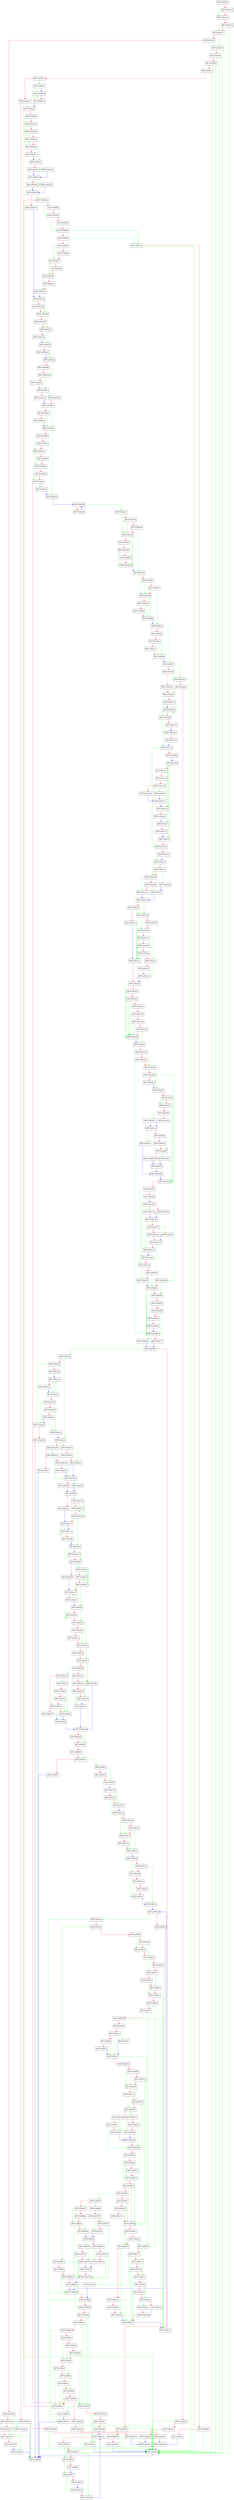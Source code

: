 digraph pefile_scan_mp {
  node [shape="box"];
  graph [splines=ortho];
  BB75a58d0d0 -> BB75a58d11d [color="green"];
  BB75a58d0d0 -> BB75a58d118 [color="red"];
  BB75a58d118 -> BB75a58d11d [color="red"];
  BB75a58d11d -> BB75a58d13c [color="green"];
  BB75a58d11d -> BB75a58d12e [color="red"];
  BB75a58d12e -> BB75a58fa9b [color="green"];
  BB75a58d12e -> BB75a58d13c [color="red"];
  BB75a58d13c -> BB75a58d1b2 [color="green"];
  BB75a58d13c -> BB75a58d14f [color="red"];
  BB75a58d14f -> BB75a58d1b2 [color="green"];
  BB75a58d14f -> BB75a58d15d [color="red"];
  BB75a58d15d -> BB75a58d1a8 [color="green"];
  BB75a58d15d -> BB75a58d165 [color="red"];
  BB75a58d165 -> BB75a58d1a8 [color="green"];
  BB75a58d165 -> BB75a58d171 [color="red"];
  BB75a58d171 -> BB75a58d19e [color="green"];
  BB75a58d171 -> BB75a58d189 [color="red"];
  BB75a58d189 -> BB75a58fa9d [color="green"];
  BB75a58d189 -> BB75a58d199 [color="red"];
  BB75a58d199 -> BB75a58d19e [color="blue"];
  BB75a58d19e -> BB75a58fa9d [color="blue"];
  BB75a58d1a8 -> BB75a58fa9d [color="blue"];
  BB75a58d1b2 -> BB75a58fa9b [color="green"];
  BB75a58d1b2 -> BB75a58d1f8 [color="red"];
  BB75a58d1f8 -> BB75a58fa9b [color="green"];
  BB75a58d1f8 -> BB75a58d20c [color="red"];
  BB75a58d20c -> BB75a58fa9b [color="green"];
  BB75a58d20c -> BB75a58d21c [color="red"];
  BB75a58d21c -> BB75a58fa9b [color="green"];
  BB75a58d21c -> BB75a58d22c [color="red"];
  BB75a58d22c -> BB75a58d281 [color="green"];
  BB75a58d22c -> BB75a58d237 [color="red"];
  BB75a58d237 -> BB75a58d2ed [color="green"];
  BB75a58d237 -> BB75a58d258 [color="red"];
  BB75a58d258 -> BB75a58fa9b [color="green"];
  BB75a58d258 -> BB75a58d26f [color="red"];
  BB75a58d26f -> BB75a58fa9b [color="green"];
  BB75a58d26f -> BB75a58d279 [color="red"];
  BB75a58d279 -> BB75a58e2a0 [color="blue"];
  BB75a58d281 -> BB75a58d298 [color="blue"];
  BB75a58d298 -> BB75a58d298 [color="green"];
  BB75a58d298 -> BB75a58d2e2 [color="red"];
  BB75a58d2e2 -> BB75a58d2ed [color="blue"];
  BB75a58d2ed -> BB75a58fa9b [color="green"];
  BB75a58d2ed -> BB75a58d2ff [color="red"];
  BB75a58d2ff -> BB75a58d323 [color="green"];
  BB75a58d2ff -> BB75a58d31e [color="red"];
  BB75a58d31e -> BB75a58d323 [color="red"];
  BB75a58d323 -> BB75a58d3c6 [color="red"];
  BB75a58d3c6 -> BB75a58d3c6 [color="green"];
  BB75a58d3c6 -> BB75a58d3dc [color="red"];
  BB75a58d3dc -> BB75a58d521 [color="green"];
  BB75a58d3dc -> BB75a58d4b7 [color="red"];
  BB75a58d4b7 -> BB75a58d521 [color="blue"];
  BB75a58d521 -> BB75a58d54e [color="green"];
  BB75a58d521 -> BB75a58d547 [color="red"];
  BB75a58d547 -> BB75a58d56a [color="blue"];
  BB75a58d54e -> BB75a58d56a [color="blue"];
  BB75a58d56a -> BB75a58d58c [color="green"];
  BB75a58d56a -> BB75a58d585 [color="red"];
  BB75a58d585 -> BB75a58d5a8 [color="blue"];
  BB75a58d58c -> BB75a58d5a8 [color="blue"];
  BB75a58d5a8 -> BB75a58f92b [color="green"];
  BB75a58d5a8 -> BB75a58d738 [color="red"];
  BB75a58d738 -> BB75a58d73f [color="blue"];
  BB75a58d73f -> BB75a58d76b [color="green"];
  BB75a58d73f -> BB75a58d759 [color="red"];
  BB75a58d759 -> BB75a58d76b [color="red"];
  BB75a58d76b -> BB75a58d78a [color="green"];
  BB75a58d76b -> BB75a58d780 [color="red"];
  BB75a58d780 -> BB75a58d78a [color="red"];
  BB75a58d78a -> BB75a58d7f8 [color="green"];
  BB75a58d78a -> BB75a58d7ca [color="red"];
  BB75a58d7ca -> BB75a58d7f8 [color="blue"];
  BB75a58d7f8 -> BB75a58d8ed [color="green"];
  BB75a58d7f8 -> BB75a58d8e1 [color="red"];
  BB75a58d8e1 -> BB75a58d8ed [color="blue"];
  BB75a58d8ed -> BB75a58dba0 [color="green"];
  BB75a58d8ed -> BB75a58db9b [color="red"];
  BB75a58db9b -> BB75a58dba0 [color="red"];
  BB75a58dba0 -> BB75a58dbf3 [color="green"];
  BB75a58dba0 -> BB75a58dbee [color="red"];
  BB75a58dbee -> BB75a58dbf3 [color="red"];
  BB75a58dbf3 -> BB75a58dd35 [color="green"];
  BB75a58dbf3 -> BB75a58dc24 [color="red"];
  BB75a58dc24 -> BB75a58dd66 [color="blue"];
  BB75a58dd35 -> BB75a58dd66 [color="red"];
  BB75a58dd66 -> BB75a58dda8 [color="green"];
  BB75a58dd66 -> BB75a58dd8d [color="red"];
  BB75a58dd8d -> BB75a58dda8 [color="green"];
  BB75a58dd8d -> BB75a58dd9c [color="red"];
  BB75a58dd9c -> BB75a58dda8 [color="blue"];
  BB75a58dda8 -> BB75a58de5b [color="green"];
  BB75a58dda8 -> BB75a58ddb5 [color="red"];
  BB75a58ddb5 -> BB75a58ddd2 [color="green"];
  BB75a58ddb5 -> BB75a58ddc1 [color="red"];
  BB75a58ddc1 -> BB75a58ddd2 [color="red"];
  BB75a58ddd2 -> BB75a58dde9 [color="green"];
  BB75a58ddd2 -> BB75a58dddf [color="red"];
  BB75a58dddf -> BB75a58dde9 [color="red"];
  BB75a58dde9 -> BB75a58ddfa [color="green"];
  BB75a58dde9 -> BB75a58ddf0 [color="red"];
  BB75a58ddf0 -> BB75a58ddfa [color="red"];
  BB75a58ddfa -> BB75a58de4a [color="green"];
  BB75a58ddfa -> BB75a58de0f [color="red"];
  BB75a58de0f -> BB75a58fa9b [color="green"];
  BB75a58de0f -> BB75a58de26 [color="red"];
  BB75a58de26 -> BB75a58fa9b [color="green"];
  BB75a58de26 -> BB75a58de30 [color="red"];
  BB75a58de30 -> BB75a58de35 [color="blue"];
  BB75a58de35 -> BB75a58fa9b [color="blue"];
  BB75a58de4a -> BB75a58de5b [color="blue"];
  BB75a58de5b -> BB75a58de66 [color="blue"];
  BB75a58de66 -> BB75a58ded1 [color="green"];
  BB75a58de66 -> BB75a58de86 [color="red"];
  BB75a58de86 -> BB75a58de66 [color="blue"];
  BB75a58ded1 -> BB75a58deef [color="green"];
  BB75a58ded1 -> BB75a58dedd [color="red"];
  BB75a58dedd -> BB75a58deef [color="green"];
  BB75a58dedd -> BB75a58dee6 [color="red"];
  BB75a58dee6 -> BB75a58df3d [color="green"];
  BB75a58dee6 -> BB75a58deef [color="red"];
  BB75a58deef -> BB75a58df2d [color="green"];
  BB75a58deef -> BB75a58def8 [color="red"];
  BB75a58def8 -> BB75a58df2d [color="green"];
  BB75a58def8 -> BB75a58df04 [color="red"];
  BB75a58df04 -> BB75a58df2d [color="green"];
  BB75a58df04 -> BB75a58df0a [color="red"];
  BB75a58df0a -> BB75a58df2d [color="red"];
  BB75a58df2d -> BB75a58df3d [color="blue"];
  BB75a58df3d -> BB75a58df5b [color="green"];
  BB75a58df3d -> BB75a58df49 [color="red"];
  BB75a58df49 -> BB75a58df5b [color="green"];
  BB75a58df49 -> BB75a58df52 [color="red"];
  BB75a58df52 -> BB75a58dfa0 [color="green"];
  BB75a58df52 -> BB75a58df5b [color="red"];
  BB75a58df5b -> BB75a58df90 [color="green"];
  BB75a58df5b -> BB75a58df67 [color="red"];
  BB75a58df67 -> BB75a58df90 [color="green"];
  BB75a58df67 -> BB75a58df6d [color="red"];
  BB75a58df6d -> BB75a58df90 [color="red"];
  BB75a58df90 -> BB75a58dfa0 [color="blue"];
  BB75a58dfa0 -> BB75a58dff3 [color="green"];
  BB75a58dfa0 -> BB75a58dfb2 [color="red"];
  BB75a58dfb2 -> BB75a58dfe6 [color="green"];
  BB75a58dfb2 -> BB75a58dfbe [color="red"];
  BB75a58dfbe -> BB75a58dfe6 [color="green"];
  BB75a58dfbe -> BB75a58dfc4 [color="red"];
  BB75a58dfc4 -> BB75a58dfe6 [color="red"];
  BB75a58dfe6 -> BB75a58dff3 [color="blue"];
  BB75a58dff3 -> BB75a58e22f [color="green"];
  BB75a58dff3 -> BB75a58e01f [color="red"];
  BB75a58e01f -> BB75a58e22f [color="green"];
  BB75a58e01f -> BB75a58e03b [color="red"];
  BB75a58e03b -> BB75a58e059 [color="red"];
  BB75a58e059 -> BB75a58e0d8 [color="green"];
  BB75a58e059 -> BB75a58e07d [color="red"];
  BB75a58e07d -> BB75a58e092 [color="blue"];
  BB75a58e092 -> BB75a58e092 [color="green"];
  BB75a58e092 -> BB75a58e0d8 [color="red"];
  BB75a58e0d8 -> BB75a58e165 [color="green"];
  BB75a58e0d8 -> BB75a58e159 [color="red"];
  BB75a58e159 -> BB75a58e165 [color="blue"];
  BB75a58e165 -> BB75a58e17f [color="green"];
  BB75a58e165 -> BB75a58e173 [color="red"];
  BB75a58e173 -> BB75a58e17f [color="blue"];
  BB75a58e17f -> BB75a58e336 [color="green"];
  BB75a58e17f -> BB75a58e190 [color="red"];
  BB75a58e190 -> BB75a58e193 [color="blue"];
  BB75a58e193 -> BB75a58e2cb [color="green"];
  BB75a58e193 -> BB75a58e1be [color="red"];
  BB75a58e1be -> BB75a58e2cb [color="green"];
  BB75a58e1be -> BB75a58e1c9 [color="red"];
  BB75a58e1c9 -> BB75a58e2cb [color="green"];
  BB75a58e1c9 -> BB75a58e1e8 [color="red"];
  BB75a58e1e8 -> BB75a58e2b9 [color="green"];
  BB75a58e1e8 -> BB75a58e224 [color="red"];
  BB75a58e224 -> BB75a58e2c6 [color="blue"];
  BB75a58e22f -> BB75a58fa9b [color="green"];
  BB75a58e22f -> BB75a58e241 [color="red"];
  BB75a58e241 -> BB75a58e059 [color="green"];
  BB75a58e241 -> BB75a58e281 [color="red"];
  BB75a58e281 -> BB75a58fa9b [color="green"];
  BB75a58e281 -> BB75a58e291 [color="red"];
  BB75a58e291 -> BB75a58fa9b [color="green"];
  BB75a58e291 -> BB75a58e29b [color="red"];
  BB75a58e29b -> BB75a58e2a0 [color="blue"];
  BB75a58e2a0 -> BB75a58fa9b [color="blue"];
  BB75a58e2b9 -> BB75a58e2c6 [color="blue"];
  BB75a58e2c6 -> BB75a58e2cb [color="blue"];
  BB75a58e2cb -> BB75a58e2f7 [color="green"];
  BB75a58e2cb -> BB75a58e2eb [color="red"];
  BB75a58e2eb -> BB75a58e2f7 [color="blue"];
  BB75a58e2f7 -> BB75a58e31e [color="green"];
  BB75a58e2f7 -> BB75a58e312 [color="red"];
  BB75a58e312 -> BB75a58e31e [color="blue"];
  BB75a58e31e -> BB75a58e193 [color="green"];
  BB75a58e31e -> BB75a58e336 [color="red"];
  BB75a58e336 -> BB75a58e357 [color="green"];
  BB75a58e336 -> BB75a58e351 [color="red"];
  BB75a58e351 -> BB75a58e357 [color="blue"];
  BB75a58e357 -> BB75a58e389 [color="green"];
  BB75a58e357 -> BB75a58e373 [color="red"];
  BB75a58e373 -> BB75a58e54b [color="green"];
  BB75a58e373 -> BB75a58e389 [color="red"];
  BB75a58e389 -> BB75a58e3a5 [color="green"];
  BB75a58e389 -> BB75a58e398 [color="red"];
  BB75a58e398 -> BB75a58e551 [color="green"];
  BB75a58e398 -> BB75a58e3a5 [color="red"];
  BB75a58e3a5 -> BB75a58e3a8 [color="blue"];
  BB75a58e3a8 -> BB75a58e559 [color="green"];
  BB75a58e3a8 -> BB75a58e3d4 [color="red"];
  BB75a58e3d4 -> BB75a58e559 [color="green"];
  BB75a58e3d4 -> BB75a58e3dc [color="red"];
  BB75a58e3dc -> BB75a58e3e1 [color="blue"];
  BB75a58e3e1 -> BB75a58e414 [color="red"];
  BB75a58e414 -> BB75a58e45f [color="green"];
  BB75a58e414 -> BB75a58e421 [color="red"];
  BB75a58e421 -> BB75a58e45f [color="green"];
  BB75a58e421 -> BB75a58e42c [color="red"];
  BB75a58e42c -> BB75a58e45f [color="green"];
  BB75a58e42c -> BB75a58e433 [color="red"];
  BB75a58e433 -> BB75a58e45f [color="green"];
  BB75a58e433 -> BB75a58e438 [color="red"];
  BB75a58e438 -> BB75a58e45f [color="green"];
  BB75a58e438 -> BB75a58e440 [color="red"];
  BB75a58e440 -> BB75a58e45f [color="green"];
  BB75a58e440 -> BB75a58e449 [color="red"];
  BB75a58e449 -> BB75a58e464 [color="green"];
  BB75a58e449 -> BB75a58e45f [color="red"];
  BB75a58e45f -> BB75a58e464 [color="blue"];
  BB75a58e464 -> BB75a58e8b0 [color="green"];
  BB75a58e464 -> BB75a58e478 [color="red"];
  BB75a58e478 -> BB75a58e48b [color="green"];
  BB75a58e478 -> BB75a58e481 [color="red"];
  BB75a58e481 -> BB75a58e48b [color="red"];
  BB75a58e48b -> BB75a58e4ea [color="green"];
  BB75a58e48b -> BB75a58e4b9 [color="red"];
  BB75a58e4b9 -> BB75a58e6d5 [color="green"];
  BB75a58e4b9 -> BB75a58e4e6 [color="red"];
  BB75a58e4e6 -> BB75a58e4ea [color="blue"];
  BB75a58e4ea -> BB75a58e504 [color="green"];
  BB75a58e4ea -> BB75a58e4f3 [color="red"];
  BB75a58e4f3 -> BB75a58e6d5 [color="green"];
  BB75a58e4f3 -> BB75a58e504 [color="red"];
  BB75a58e504 -> BB75a58e6d5 [color="green"];
  BB75a58e504 -> BB75a58e50f [color="red"];
  BB75a58e50f -> BB75a58e5db [color="green"];
  BB75a58e50f -> BB75a58e53e [color="red"];
  BB75a58e53e -> BB75a58e5e6 [color="blue"];
  BB75a58e54b -> BB75a58e551 [color="blue"];
  BB75a58e551 -> BB75a58e3a8 [color="blue"];
  BB75a58e559 -> BB75a58e56f [color="green"];
  BB75a58e559 -> BB75a58e567 [color="red"];
  BB75a58e567 -> BB75a58e3e1 [color="green"];
  BB75a58e567 -> BB75a58e56f [color="red"];
  BB75a58e56f -> BB75a58e3e1 [color="green"];
  BB75a58e56f -> BB75a58e577 [color="red"];
  BB75a58e577 -> BB75a58e5ae [color="green"];
  BB75a58e577 -> BB75a58e596 [color="red"];
  BB75a58e596 -> BB75a58e3e1 [color="green"];
  BB75a58e596 -> BB75a58e5a2 [color="red"];
  BB75a58e5a2 -> BB75a58e3e1 [color="green"];
  BB75a58e5a2 -> BB75a58e5ae [color="red"];
  BB75a58e5ae -> BB75a58e5c1 [color="green"];
  BB75a58e5ae -> BB75a58e5b7 [color="red"];
  BB75a58e5b7 -> BB75a58e5c1 [color="red"];
  BB75a58e5c1 -> BB75a58e414 [color="blue"];
  BB75a58e5db -> BB75a58e5e6 [color="blue"];
  BB75a58e5e6 -> BB75a58e6cd [color="green"];
  BB75a58e5e6 -> BB75a58e5ff [color="red"];
  BB75a58e5ff -> BB75a58e640 [color="green"];
  BB75a58e5ff -> BB75a58e636 [color="red"];
  BB75a58e636 -> BB75a58e640 [color="red"];
  BB75a58e640 -> BB75a58e691 [color="green"];
  BB75a58e640 -> BB75a58e686 [color="red"];
  BB75a58e686 -> BB75a58e699 [color="blue"];
  BB75a58e691 -> BB75a58e699 [color="blue"];
  BB75a58e699 -> BB75a58e6d0 [color="blue"];
  BB75a58e6cd -> BB75a58e6d0 [color="blue"];
  BB75a58e6d0 -> BB75a58e6d5 [color="blue"];
  BB75a58e6d5 -> BB75a58e849 [color="green"];
  BB75a58e6d5 -> BB75a58e6e5 [color="red"];
  BB75a58e6e5 -> BB75a58e7c8 [color="green"];
  BB75a58e6e5 -> BB75a58e6f4 [color="red"];
  BB75a58e6f4 -> BB75a58e6f7 [color="blue"];
  BB75a58e6f7 -> BB75a58e735 [color="green"];
  BB75a58e6f7 -> BB75a58e723 [color="red"];
  BB75a58e723 -> BB75a58e74b [color="blue"];
  BB75a58e735 -> BB75a58e74b [color="blue"];
  BB75a58e74b -> BB75a58e7ac [color="green"];
  BB75a58e74b -> BB75a58e75a [color="red"];
  BB75a58e75a -> BB75a58e83a [color="green"];
  BB75a58e75a -> BB75a58e79e [color="red"];
  BB75a58e79e -> BB75a58e7a3 [color="red"];
  BB75a58e7a3 -> BB75a58e7af [color="green"];
  BB75a58e7a3 -> BB75a58e7ac [color="red"];
  BB75a58e7ac -> BB75a58e7af [color="blue"];
  BB75a58e7af -> BB75a58e6f7 [color="green"];
  BB75a58e7af -> BB75a58e7c8 [color="red"];
  BB75a58e7c8 -> BB75a58e835 [color="green"];
  BB75a58e7c8 -> BB75a58e802 [color="red"];
  BB75a58e802 -> BB75a58e86a [color="green"];
  BB75a58e802 -> BB75a58e835 [color="red"];
  BB75a58e835 -> BB75a58e86a [color="blue"];
  BB75a58e83a -> BB75a58e7a3 [color="blue"];
  BB75a58e849 -> BB75a58e86f [color="green"];
  BB75a58e849 -> BB75a58e86a [color="red"];
  BB75a58e86a -> BB75a58e8ab [color="green"];
  BB75a58e86a -> BB75a58e86f [color="red"];
  BB75a58e86f -> BB75a58e8b0 [color="green"];
  BB75a58e86f -> BB75a58e87d [color="red"];
  BB75a58e87d -> BB75a58e8b0 [color="green"];
  BB75a58e87d -> BB75a58e88b [color="red"];
  BB75a58e88b -> BB75a58e8b0 [color="green"];
  BB75a58e88b -> BB75a58e89e [color="red"];
  BB75a58e89e -> BB75a58e8ab [color="red"];
  BB75a58e8ab -> BB75a58e8b0 [color="blue"];
  BB75a58e8b0 -> BB75a58e990 [color="green"];
  BB75a58e8b0 -> BB75a58e971 [color="red"];
  BB75a58e971 -> BB75a58e996 [color="blue"];
  BB75a58e990 -> BB75a58e996 [color="blue"];
  BB75a58e996 -> BB75a58e9e2 [color="green"];
  BB75a58e996 -> BB75a58e9a4 [color="red"];
  BB75a58e9a4 -> BB75a58fa9b [color="green"];
  BB75a58e9a4 -> BB75a58e9bb [color="red"];
  BB75a58e9bb -> BB75a58fa9b [color="green"];
  BB75a58e9bb -> BB75a58e9c5 [color="red"];
  BB75a58e9c5 -> BB75a58fa9b [color="blue"];
  BB75a58e9e2 -> BB75a58eaaa [color="green"];
  BB75a58e9e2 -> BB75a58e9fe [color="red"];
  BB75a58e9fe -> BB75a58ea6c [color="green"];
  BB75a58e9fe -> BB75a58ea0d [color="red"];
  BB75a58ea0d -> BB75a58ea10 [color="blue"];
  BB75a58ea10 -> BB75a58ea2c [color="green"];
  BB75a58ea10 -> BB75a58ea1b [color="red"];
  BB75a58ea1b -> BB75a58ea2c [color="blue"];
  BB75a58ea2c -> BB75a58ea10 [color="green"];
  BB75a58ea2c -> BB75a58ea3f [color="red"];
  BB75a58ea3f -> BB75a58ea6c [color="green"];
  BB75a58ea3f -> BB75a58ea44 [color="red"];
  BB75a58ea44 -> BB75a58eaa5 [color="green"];
  BB75a58ea44 -> BB75a58ea67 [color="red"];
  BB75a58ea67 -> BB75a58ea6c [color="blue"];
  BB75a58ea6c -> BB75a58eaa5 [color="green"];
  BB75a58ea6c -> BB75a58ea94 [color="red"];
  BB75a58ea94 -> BB75a58fa9d [color="blue"];
  BB75a58eaa5 -> BB75a58eaaa [color="blue"];
  BB75a58eaaa -> BB75a58eb72 [color="green"];
  BB75a58eaaa -> BB75a58ead8 [color="red"];
  BB75a58ead8 -> BB75a58eb2d [color="green"];
  BB75a58ead8 -> BB75a58eb1b [color="red"];
  BB75a58eb1b -> BB75a58fa9d [color="blue"];
  BB75a58eb2d -> BB75a58eb98 [color="green"];
  BB75a58eb2d -> BB75a58eb40 [color="red"];
  BB75a58eb40 -> BB75a58eb98 [color="green"];
  BB75a58eb40 -> BB75a58eb46 [color="red"];
  BB75a58eb46 -> BB75a58eb98 [color="blue"];
  BB75a58eb72 -> BB75a58eb93 [color="green"];
  BB75a58eb72 -> BB75a58eb74 [color="red"];
  BB75a58eb74 -> BB75a58eb93 [color="red"];
  BB75a58eb93 -> BB75a58eb98 [color="blue"];
  BB75a58eb98 -> BB75a58ebef [color="green"];
  BB75a58eb98 -> BB75a58eba6 [color="red"];
  BB75a58eba6 -> BB75a58ebf5 [color="blue"];
  BB75a58ebef -> BB75a58ebf5 [color="blue"];
  BB75a58ebf5 -> BB75a58ec19 [color="green"];
  BB75a58ebf5 -> BB75a58ec0c [color="red"];
  BB75a58ec0c -> BB75a58ec73 [color="blue"];
  BB75a58ec19 -> BB75a58ec66 [color="green"];
  BB75a58ec19 -> BB75a58ec47 [color="red"];
  BB75a58ec47 -> BB75a58ec47 [color="green"];
  BB75a58ec47 -> BB75a58ec66 [color="red"];
  BB75a58ec66 -> BB75a58ed12 [color="green"];
  BB75a58ec66 -> BB75a58ec73 [color="red"];
  BB75a58ec73 -> BB75a58ec7a [color="blue"];
  BB75a58ec7a -> BB75a58ec7a [color="green"];
  BB75a58ec7a -> BB75a58ed0e [color="red"];
  BB75a58ed0e -> BB75a58ed12 [color="blue"];
  BB75a58ed12 -> BB75a58ed36 [color="green"];
  BB75a58ed12 -> BB75a58ed17 [color="red"];
  BB75a58ed17 -> BB75a58ed17 [color="green"];
  BB75a58ed17 -> BB75a58ed36 [color="red"];
  BB75a58ed36 -> BB75a58ed5d [color="green"];
  BB75a58ed36 -> BB75a58ed54 [color="red"];
  BB75a58ed54 -> BB75a58eda7 [color="blue"];
  BB75a58ed5d -> BB75a58ed9a [color="green"];
  BB75a58ed5d -> BB75a58ed7b [color="red"];
  BB75a58ed7b -> BB75a58ed7b [color="green"];
  BB75a58ed7b -> BB75a58ed9a [color="red"];
  BB75a58ed9a -> BB75a58ee40 [color="green"];
  BB75a58ed9a -> BB75a58eda7 [color="red"];
  BB75a58eda7 -> BB75a58eda7 [color="green"];
  BB75a58eda7 -> BB75a58ee3c [color="red"];
  BB75a58ee3c -> BB75a58ee40 [color="blue"];
  BB75a58ee40 -> BB75a58ee64 [color="green"];
  BB75a58ee40 -> BB75a58ee45 [color="red"];
  BB75a58ee45 -> BB75a58ee45 [color="green"];
  BB75a58ee45 -> BB75a58ee64 [color="red"];
  BB75a58ee64 -> BB75a58eec6 [color="green"];
  BB75a58ee64 -> BB75a58ee9b [color="red"];
  BB75a58ee9b -> BB75a58eec6 [color="green"];
  BB75a58ee9b -> BB75a58eea3 [color="red"];
  BB75a58eea3 -> BB75a58eec6 [color="red"];
  BB75a58eec6 -> BB75a58eedc [color="green"];
  BB75a58eec6 -> BB75a58eed2 [color="red"];
  BB75a58eed2 -> BB75a58eedc [color="red"];
  BB75a58eedc -> BB75a58ef96 [color="green"];
  BB75a58eedc -> BB75a58eef8 [color="red"];
  BB75a58eef8 -> BB75a58ef3d [color="green"];
  BB75a58eef8 -> BB75a58ef01 [color="red"];
  BB75a58ef01 -> BB75a58ef96 [color="green"];
  BB75a58ef01 -> BB75a58ef13 [color="red"];
  BB75a58ef13 -> BB75a58ef32 [color="green"];
  BB75a58ef13 -> BB75a58ef26 [color="red"];
  BB75a58ef26 -> BB75a58ef35 [color="green"];
  BB75a58ef26 -> BB75a58ef32 [color="red"];
  BB75a58ef32 -> BB75a58ef35 [color="blue"];
  BB75a58ef35 -> BB75a58ef9d [color="blue"];
  BB75a58ef3d -> BB75a58ef5c [color="green"];
  BB75a58ef3d -> BB75a58ef57 [color="red"];
  BB75a58ef57 -> BB75a58ef8e [color="blue"];
  BB75a58ef5c -> BB75a58ef8b [color="green"];
  BB75a58ef5c -> BB75a58ef6f [color="red"];
  BB75a58ef6f -> BB75a58ef7f [color="green"];
  BB75a58ef6f -> BB75a58ef7b [color="red"];
  BB75a58ef7b -> BB75a58ef8b [color="green"];
  BB75a58ef7b -> BB75a58ef7f [color="red"];
  BB75a58ef7f -> BB75a58ef8e [color="green"];
  BB75a58ef7f -> BB75a58ef8b [color="red"];
  BB75a58ef8b -> BB75a58ef8e [color="blue"];
  BB75a58ef8e -> BB75a58ef9d [color="blue"];
  BB75a58ef96 -> BB75a58ef9d [color="blue"];
  BB75a58ef9d -> BB75a58efb2 [color="green"];
  BB75a58ef9d -> BB75a58efa8 [color="red"];
  BB75a58efa8 -> BB75a58efb2 [color="red"];
  BB75a58efb2 -> BB75a58f012 [color="green"];
  BB75a58efb2 -> BB75a58f008 [color="red"];
  BB75a58f008 -> BB75a58f012 [color="red"];
  BB75a58f012 -> BB75a58f08c [color="green"];
  BB75a58f012 -> BB75a58f042 [color="red"];
  BB75a58f042 -> BB75a58fa9d [color="blue"];
  BB75a58f08c -> BB75a58f0fd [color="green"];
  BB75a58f08c -> BB75a58f0e2 [color="red"];
  BB75a58f0e2 -> BB75a58f0fd [color="red"];
  BB75a58f0fd -> BB75a58f116 [color="blue"];
  BB75a58f116 -> BB75a58f137 [color="green"];
  BB75a58f116 -> BB75a58f12f [color="red"];
  BB75a58f12f -> BB75a58f13a [color="green"];
  BB75a58f12f -> BB75a58f137 [color="red"];
  BB75a58f137 -> BB75a58f13a [color="blue"];
  BB75a58f13a -> BB75a58f17b [color="green"];
  BB75a58f13a -> BB75a58f159 [color="red"];
  BB75a58f159 -> BB75a58f17b [color="green"];
  BB75a58f159 -> BB75a58f166 [color="red"];
  BB75a58f166 -> BB75a58f18c [color="green"];
  BB75a58f166 -> BB75a58f17b [color="red"];
  BB75a58f17b -> BB75a58f18c [color="green"];
  BB75a58f17b -> BB75a58f17f [color="red"];
  BB75a58f17f -> BB75a58f18f [color="green"];
  BB75a58f17f -> BB75a58f18c [color="red"];
  BB75a58f18c -> BB75a58f18f [color="blue"];
  BB75a58f18f -> BB75a58f198 [color="green"];
  BB75a58f18f -> BB75a58f194 [color="red"];
  BB75a58f194 -> BB75a58f1d2 [color="green"];
  BB75a58f194 -> BB75a58f198 [color="red"];
  BB75a58f198 -> BB75a58f1c6 [color="green"];
  BB75a58f198 -> BB75a58f1ab [color="red"];
  BB75a58f1ab -> BB75a58f1c6 [color="green"];
  BB75a58f1ab -> BB75a58f1b1 [color="red"];
  BB75a58f1b1 -> BB75a58f1c6 [color="red"];
  BB75a58f1c6 -> BB75a58f1d2 [color="blue"];
  BB75a58f1d2 -> BB75a58f622 [color="blue"];
  BB75a58f1e2 -> BB75a58f866 [color="green"];
  BB75a58f1e2 -> BB75a58f1ef [color="red"];
  BB75a58f1ef -> BB75a58f82c [color="green"];
  BB75a58f1ef -> BB75a58f1f8 [color="red"];
  BB75a58f1f8 -> BB75a58f206 [color="green"];
  BB75a58f1f8 -> BB75a58f200 [color="red"];
  BB75a58f200 -> BB75a58f210 [color="green"];
  BB75a58f200 -> BB75a58f206 [color="red"];
  BB75a58f206 -> BB75a58f210 [color="red"];
  BB75a58f210 -> BB75a58f235 [color="green"];
  BB75a58f210 -> BB75a58f22c [color="red"];
  BB75a58f22c -> BB75a58f61c [color="green"];
  BB75a58f22c -> BB75a58f235 [color="red"];
  BB75a58f235 -> BB75a58f25a [color="green"];
  BB75a58f235 -> BB75a58f254 [color="red"];
  BB75a58f254 -> BB75a58f264 [color="green"];
  BB75a58f254 -> BB75a58f25a [color="red"];
  BB75a58f25a -> BB75a58f264 [color="red"];
  BB75a58f264 -> BB75a58f61c [color="green"];
  BB75a58f264 -> BB75a58f26c [color="red"];
  BB75a58f26c -> BB75a58f4fc [color="green"];
  BB75a58f26c -> BB75a58f277 [color="red"];
  BB75a58f277 -> BB75a58f4fc [color="green"];
  BB75a58f277 -> BB75a58f282 [color="red"];
  BB75a58f282 -> BB75a58f61c [color="green"];
  BB75a58f282 -> BB75a58f28a [color="red"];
  BB75a58f28a -> BB75a58f2dc [color="green"];
  BB75a58f28a -> BB75a58f2ac [color="red"];
  BB75a58f2ac -> BB75a58f2e3 [color="green"];
  BB75a58f2ac -> BB75a58f2bf [color="red"];
  BB75a58f2bf -> BB75a58f2e3 [color="green"];
  BB75a58f2bf -> BB75a58f2c5 [color="red"];
  BB75a58f2c5 -> BB75a58f2e3 [color="blue"];
  BB75a58f2dc -> BB75a58f2e3 [color="blue"];
  BB75a58f2e3 -> BB75a58f48f [color="green"];
  BB75a58f2e3 -> BB75a58f2ee [color="red"];
  BB75a58f2ee -> BB75a58f34b [color="green"];
  BB75a58f2ee -> BB75a58f30e [color="red"];
  BB75a58f30e -> BB75a58f34b [color="green"];
  BB75a58f30e -> BB75a58f32a [color="red"];
  BB75a58f32a -> BB75a58f48f [color="green"];
  BB75a58f32a -> BB75a58f34b [color="red"];
  BB75a58f34b -> BB75a58f37e [color="green"];
  BB75a58f34b -> BB75a58f371 [color="red"];
  BB75a58f371 -> BB75a58f387 [color="green"];
  BB75a58f371 -> BB75a58f37e [color="red"];
  BB75a58f37e -> BB75a58f3f0 [color="green"];
  BB75a58f37e -> BB75a58f387 [color="red"];
  BB75a58f387 -> BB75a58f3c3 [color="green"];
  BB75a58f387 -> BB75a58f3a8 [color="red"];
  BB75a58f3a8 -> BB75a58f3ba [color="green"];
  BB75a58f3a8 -> BB75a58f3b1 [color="red"];
  BB75a58f3b1 -> BB75a58f3f0 [color="green"];
  BB75a58f3b1 -> BB75a58f3ba [color="red"];
  BB75a58f3ba -> BB75a58f3dd [color="blue"];
  BB75a58f3c3 -> BB75a58f3d5 [color="green"];
  BB75a58f3c3 -> BB75a58f3cc [color="red"];
  BB75a58f3cc -> BB75a58f3f0 [color="green"];
  BB75a58f3cc -> BB75a58f3d5 [color="red"];
  BB75a58f3d5 -> BB75a58f3dd [color="blue"];
  BB75a58f3dd -> BB75a58f3f0 [color="red"];
  BB75a58f3f0 -> BB75a58f431 [color="green"];
  BB75a58f3f0 -> BB75a58f40a [color="red"];
  BB75a58f40a -> BB75a58f431 [color="green"];
  BB75a58f40a -> BB75a58f416 [color="red"];
  BB75a58f416 -> BB75a58f431 [color="green"];
  BB75a58f416 -> BB75a58f41c [color="red"];
  BB75a58f41c -> BB75a58f431 [color="red"];
  BB75a58f431 -> BB75a58f48f [color="green"];
  BB75a58f431 -> BB75a58f43d [color="red"];
  BB75a58f43d -> BB75a58f48f [color="green"];
  BB75a58f43d -> BB75a58f455 [color="red"];
  BB75a58f455 -> BB75a58f639 [color="green"];
  BB75a58f455 -> BB75a58f463 [color="red"];
  BB75a58f463 -> BB75a58f48f [color="green"];
  BB75a58f463 -> BB75a58f476 [color="red"];
  BB75a58f476 -> BB75a58f48f [color="green"];
  BB75a58f476 -> BB75a58f47c [color="red"];
  BB75a58f47c -> BB75a58f48f [color="red"];
  BB75a58f48f -> BB75a58f4b3 [color="green"];
  BB75a58f48f -> BB75a58f49c [color="red"];
  BB75a58f49c -> BB75a58f4b3 [color="green"];
  BB75a58f49c -> BB75a58f4ac [color="red"];
  BB75a58f4ac -> BB75a58f4fc [color="green"];
  BB75a58f4ac -> BB75a58f4b3 [color="red"];
  BB75a58f4b3 -> BB75a58f4eb [color="green"];
  BB75a58f4b3 -> BB75a58f4c3 [color="red"];
  BB75a58f4c3 -> BB75a58f617 [color="green"];
  BB75a58f4c3 -> BB75a58f4d6 [color="red"];
  BB75a58f4d6 -> BB75a58f617 [color="green"];
  BB75a58f4d6 -> BB75a58f4eb [color="red"];
  BB75a58f4eb -> BB75a58f617 [color="blue"];
  BB75a58f4fc -> BB75a58f514 [color="green"];
  BB75a58f4fc -> BB75a58f50c [color="red"];
  BB75a58f50c -> BB75a58f79c [color="green"];
  BB75a58f50c -> BB75a58f514 [color="red"];
  BB75a58f514 -> BB75a58f521 [color="green"];
  BB75a58f514 -> BB75a58f519 [color="red"];
  BB75a58f519 -> BB75a58f617 [color="green"];
  BB75a58f519 -> BB75a58f521 [color="red"];
  BB75a58f521 -> BB75a58f617 [color="green"];
  BB75a58f521 -> BB75a58f52a [color="red"];
  BB75a58f52a -> BB75a58f552 [color="green"];
  BB75a58f52a -> BB75a58f52f [color="red"];
  BB75a58f52f -> BB75a58f617 [color="green"];
  BB75a58f52f -> BB75a58f552 [color="red"];
  BB75a58f552 -> BB75a58f5ef [color="green"];
  BB75a58f552 -> BB75a58f5e5 [color="red"];
  BB75a58f5e5 -> BB75a58f608 [color="blue"];
  BB75a58f5ef -> BB75a58f608 [color="red"];
  BB75a58f608 -> BB75a58f617 [color="red"];
  BB75a58f617 -> BB75a58f61c [color="blue"];
  BB75a58f61c -> BB75a58f622 [color="blue"];
  BB75a58f622 -> BB75a58f1e2 [color="green"];
  BB75a58f622 -> BB75a58f634 [color="red"];
  BB75a58f634 -> BB75a58f866 [color="blue"];
  BB75a58f639 -> BB75a58f6f8 [color="green"];
  BB75a58f639 -> BB75a58f662 [color="red"];
  BB75a58f662 -> BB75a58f6ab [color="green"];
  BB75a58f662 -> BB75a58f69e [color="red"];
  BB75a58f69e -> BB75a58f6b8 [color="green"];
  BB75a58f69e -> BB75a58f6ab [color="red"];
  BB75a58f6ab -> BB75a58f783 [color="green"];
  BB75a58f6ab -> BB75a58f6b8 [color="red"];
  BB75a58f6b8 -> BB75a58f6bf [color="blue"];
  BB75a58f6bf -> BB75a58f756 [color="green"];
  BB75a58f6bf -> BB75a58f6d9 [color="red"];
  BB75a58f6d9 -> BB75a58f6ef [color="green"];
  BB75a58f6d9 -> BB75a58f6e2 [color="red"];
  BB75a58f6e2 -> BB75a58f783 [color="green"];
  BB75a58f6e2 -> BB75a58f6ef [color="red"];
  BB75a58f6ef -> BB75a58f770 [color="blue"];
  BB75a58f6f8 -> BB75a58f741 [color="green"];
  BB75a58f6f8 -> BB75a58f734 [color="red"];
  BB75a58f734 -> BB75a58f74a [color="green"];
  BB75a58f734 -> BB75a58f741 [color="red"];
  BB75a58f741 -> BB75a58f783 [color="green"];
  BB75a58f741 -> BB75a58f74a [color="red"];
  BB75a58f74a -> BB75a58f6bf [color="blue"];
  BB75a58f756 -> BB75a58f768 [color="green"];
  BB75a58f756 -> BB75a58f75f [color="red"];
  BB75a58f75f -> BB75a58f783 [color="green"];
  BB75a58f75f -> BB75a58f768 [color="red"];
  BB75a58f768 -> BB75a58f770 [color="blue"];
  BB75a58f770 -> BB75a58f783 [color="red"];
  BB75a58f783 -> BB75a58f861 [color="blue"];
  BB75a58f79c -> BB75a58f86b [color="blue"];
  BB75a58f82c -> BB75a58f866 [color="green"];
  BB75a58f82c -> BB75a58f83f [color="red"];
  BB75a58f83f -> BB75a58f866 [color="green"];
  BB75a58f83f -> BB75a58f845 [color="red"];
  BB75a58f845 -> BB75a58f861 [color="red"];
  BB75a58f861 -> BB75a58f866 [color="blue"];
  BB75a58f866 -> BB75a58f884 [color="green"];
  BB75a58f866 -> BB75a58f86b [color="red"];
  BB75a58f86b -> BB75a58fbaf [color="green"];
  BB75a58f86b -> BB75a58f884 [color="red"];
  BB75a58f884 -> BB75a58fae6 [color="green"];
  BB75a58f884 -> BB75a58f89d [color="red"];
  BB75a58f89d -> BB75a58fae6 [color="green"];
  BB75a58f89d -> BB75a58f8aa [color="red"];
  BB75a58f8aa -> BB75a58fae6 [color="green"];
  BB75a58f8aa -> BB75a58f8b6 [color="red"];
  BB75a58f8b6 -> BB75a58fbac [color="green"];
  BB75a58f8b6 -> BB75a58f8bf [color="red"];
  BB75a58f8bf -> BB75a58f8e2 [color="green"];
  BB75a58f8bf -> BB75a58f8c9 [color="red"];
  BB75a58f8c9 -> BB75a58f8e2 [color="green"];
  BB75a58f8c9 -> BB75a58f8d5 [color="red"];
  BB75a58f8d5 -> BB75a58fae6 [color="green"];
  BB75a58f8d5 -> BB75a58f8e2 [color="red"];
  BB75a58f8e2 -> BB75a58f8f4 [color="green"];
  BB75a58f8e2 -> BB75a58f8eb [color="red"];
  BB75a58f8eb -> BB75a58f917 [color="green"];
  BB75a58f8eb -> BB75a58f8f4 [color="red"];
  BB75a58f8f4 -> BB75a58f906 [color="green"];
  BB75a58f8f4 -> BB75a58f8fd [color="red"];
  BB75a58f8fd -> BB75a58f917 [color="green"];
  BB75a58f8fd -> BB75a58f906 [color="red"];
  BB75a58f906 -> BB75a58f917 [color="green"];
  BB75a58f906 -> BB75a58f90a [color="red"];
  BB75a58f90a -> BB75a58fae6 [color="green"];
  BB75a58f90a -> BB75a58f917 [color="red"];
  BB75a58f917 -> BB75a58f92b [color="red"];
  BB75a58f92b -> BB75a58f94d [color="green"];
  BB75a58f92b -> BB75a58f943 [color="red"];
  BB75a58f943 -> BB75a58f94d [color="red"];
  BB75a58f94d -> BB75a58f96b [color="green"];
  BB75a58f94d -> BB75a58f959 [color="red"];
  BB75a58f959 -> BB75a58f96b [color="red"];
  BB75a58f96b -> BB75a58faca [color="green"];
  BB75a58f96b -> BB75a58f993 [color="red"];
  BB75a58f993 -> BB75a58faca [color="green"];
  BB75a58f993 -> BB75a58f9ac [color="red"];
  BB75a58f9ac -> BB75a58f9c2 [color="green"];
  BB75a58f9ac -> BB75a58f9bd [color="red"];
  BB75a58f9bd -> BB75a58f9c2 [color="red"];
  BB75a58f9c2 -> BB75a58fa16 [color="green"];
  BB75a58f9c2 -> BB75a58fa0c [color="red"];
  BB75a58fa0c -> BB75a58fa16 [color="red"];
  BB75a58fa16 -> BB75a58fa33 [color="green"];
  BB75a58fa16 -> BB75a58fa2e [color="red"];
  BB75a58fa2e -> BB75a58fa33 [color="red"];
  BB75a58fa33 -> BB75a58d73f [color="blue"];
  BB75a58fa9b -> BB75a58fa9d [color="blue"];
  BB75a58faca -> BB75a58fa9b [color="green"];
  BB75a58faca -> BB75a58fad6 [color="red"];
  BB75a58fad6 -> BB75a58fa9b [color="green"];
  BB75a58fad6 -> BB75a58fadc [color="red"];
  BB75a58fadc -> BB75a58de35 [color="blue"];
  BB75a58fae6 -> BB75a58fbac [color="green"];
  BB75a58fae6 -> BB75a58faf2 [color="red"];
  BB75a58faf2 -> BB75a58fb9f [color="green"];
  BB75a58faf2 -> BB75a58fb0c [color="red"];
  BB75a58fb0c -> BB75a58fb9f [color="green"];
  BB75a58fb0c -> BB75a58fb25 [color="red"];
  BB75a58fb25 -> BB75a58fb28 [color="blue"];
  BB75a58fb28 -> BB75a58fb9f [color="green"];
  BB75a58fb28 -> BB75a58fb35 [color="red"];
  BB75a58fb35 -> BB75a58fb47 [color="green"];
  BB75a58fb35 -> BB75a58fb3e [color="red"];
  BB75a58fb3e -> BB75a58fb99 [color="green"];
  BB75a58fb3e -> BB75a58fb47 [color="red"];
  BB75a58fb47 -> BB75a58fb71 [color="green"];
  BB75a58fb47 -> BB75a58fb6e [color="red"];
  BB75a58fb6e -> BB75a58fb71 [color="blue"];
  BB75a58fb71 -> BB75a58fb7e [color="green"];
  BB75a58fb71 -> BB75a58fb7b [color="red"];
  BB75a58fb7b -> BB75a58fb7e [color="blue"];
  BB75a58fb7e -> BB75a58fb99 [color="red"];
  BB75a58fb99 -> BB75a58fb28 [color="blue"];
  BB75a58fb9f -> BB75a58fa9b [color="blue"];
  BB75a58fbac -> BB75a58fbaf [color="blue"];
  BB75a58fbaf -> BB75a58fa9d [color="blue"];
}